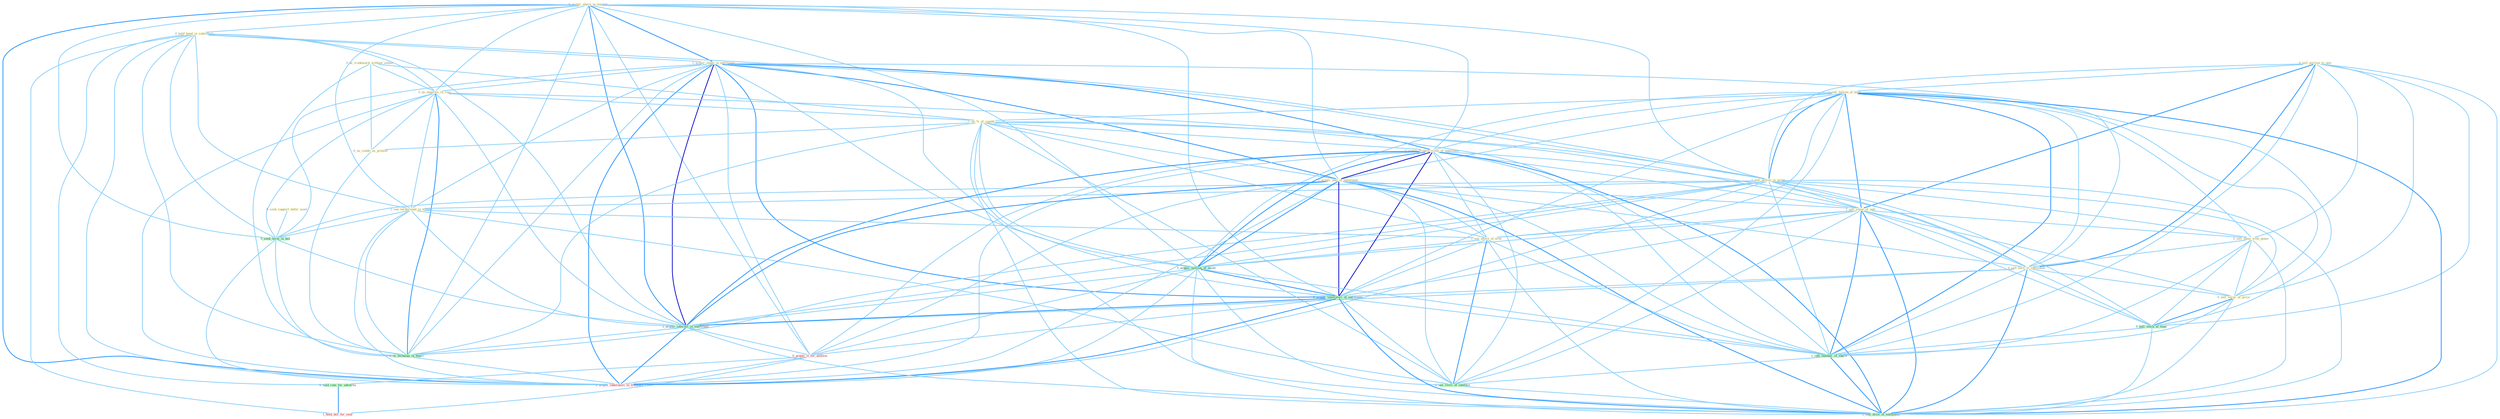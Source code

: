 Graph G{ 
    node
    [shape=polygon,style=filled,width=.5,height=.06,color="#BDFCC9",fixedsize=true,fontsize=4,
    fontcolor="#2f4f4f"];
    {node
    [color="#ffffe0", fontcolor="#8b7d6b"] "0_acquir_share_in_market " "0_sell_portion_to_unit " "0_hold_bond_in_subsidiari " "1_acquir_stake_in_entitynam " "0_us_trademark_without_author " "0_us_expertis_in_rest " "1_sell_billion_of_bond " "1_sell_billion_in_asset " "1_us_%_of_capabl " "0_seek_support_befor_meet " "1_acquir_treasur-trove_of_entitynam " "1_see_turnaround_in_trend " "1_acquir_unit_of_entitynam " "1_sell_some_of_unit " "1_see_effect_of_eros " "0_us_condit_as_pretext " "0_sell_them_with_gener " "0_sell_facil_to_entitynam " "0_sell_secur_at_price "}
{node [color="#fff0f5", fontcolor="#b22222"] "0_acquir_it_for_million " "0_acquir_laboratori_in_transact " "1_hold_bill_for_year "}
edge [color="#B0E2FF"];

	"0_acquir_share_in_market " -- "0_hold_bond_in_subsidiari " [w="1", color="#87cefa" ];
	"0_acquir_share_in_market " -- "1_acquir_stake_in_entitynam " [w="2", color="#1e90ff" , len=0.8];
	"0_acquir_share_in_market " -- "0_us_expertis_in_rest " [w="1", color="#87cefa" ];
	"0_acquir_share_in_market " -- "1_sell_billion_in_asset " [w="1", color="#87cefa" ];
	"0_acquir_share_in_market " -- "1_acquir_treasur-trove_of_entitynam " [w="1", color="#87cefa" ];
	"0_acquir_share_in_market " -- "1_see_turnaround_in_trend " [w="1", color="#87cefa" ];
	"0_acquir_share_in_market " -- "1_acquir_unit_of_entitynam " [w="1", color="#87cefa" ];
	"0_acquir_share_in_market " -- "1_acquir_million_of_asset " [w="1", color="#87cefa" ];
	"0_acquir_share_in_market " -- "1_acquir_laboratori_of_entitynam " [w="1", color="#87cefa" ];
	"0_acquir_share_in_market " -- "0_seek_term_in_bid " [w="1", color="#87cefa" ];
	"0_acquir_share_in_market " -- "1_acquir_interest_in_entitynam " [w="2", color="#1e90ff" , len=0.8];
	"0_acquir_share_in_market " -- "0_us_techniqu_in_heart " [w="1", color="#87cefa" ];
	"0_acquir_share_in_market " -- "0_acquir_it_for_million " [w="1", color="#87cefa" ];
	"0_acquir_share_in_market " -- "0_acquir_laboratori_in_transact " [w="2", color="#1e90ff" , len=0.8];
	"0_sell_portion_to_unit " -- "1_sell_billion_of_bond " [w="1", color="#87cefa" ];
	"0_sell_portion_to_unit " -- "1_sell_billion_in_asset " [w="1", color="#87cefa" ];
	"0_sell_portion_to_unit " -- "1_sell_some_of_unit " [w="2", color="#1e90ff" , len=0.8];
	"0_sell_portion_to_unit " -- "0_sell_them_with_gener " [w="1", color="#87cefa" ];
	"0_sell_portion_to_unit " -- "0_sell_facil_to_entitynam " [w="2", color="#1e90ff" , len=0.8];
	"0_sell_portion_to_unit " -- "0_sell_secur_at_price " [w="1", color="#87cefa" ];
	"0_sell_portion_to_unit " -- "0_sell_stock_at_time " [w="1", color="#87cefa" ];
	"0_sell_portion_to_unit " -- "1_sell_number_of_share " [w="1", color="#87cefa" ];
	"0_sell_portion_to_unit " -- "1_sell_divis_of_entitynam " [w="1", color="#87cefa" ];
	"0_hold_bond_in_subsidiari " -- "1_acquir_stake_in_entitynam " [w="1", color="#87cefa" ];
	"0_hold_bond_in_subsidiari " -- "0_us_expertis_in_rest " [w="1", color="#87cefa" ];
	"0_hold_bond_in_subsidiari " -- "1_sell_billion_in_asset " [w="1", color="#87cefa" ];
	"0_hold_bond_in_subsidiari " -- "1_see_turnaround_in_trend " [w="1", color="#87cefa" ];
	"0_hold_bond_in_subsidiari " -- "0_seek_term_in_bid " [w="1", color="#87cefa" ];
	"0_hold_bond_in_subsidiari " -- "1_acquir_interest_in_entitynam " [w="1", color="#87cefa" ];
	"0_hold_bond_in_subsidiari " -- "0_us_techniqu_in_heart " [w="1", color="#87cefa" ];
	"0_hold_bond_in_subsidiari " -- "0_hold_rate_for_advertis " [w="1", color="#87cefa" ];
	"0_hold_bond_in_subsidiari " -- "0_acquir_laboratori_in_transact " [w="1", color="#87cefa" ];
	"0_hold_bond_in_subsidiari " -- "1_hold_bill_for_year " [w="1", color="#87cefa" ];
	"1_acquir_stake_in_entitynam " -- "0_us_expertis_in_rest " [w="1", color="#87cefa" ];
	"1_acquir_stake_in_entitynam " -- "1_sell_billion_in_asset " [w="1", color="#87cefa" ];
	"1_acquir_stake_in_entitynam " -- "1_acquir_treasur-trove_of_entitynam " [w="2", color="#1e90ff" , len=0.8];
	"1_acquir_stake_in_entitynam " -- "1_see_turnaround_in_trend " [w="1", color="#87cefa" ];
	"1_acquir_stake_in_entitynam " -- "1_acquir_unit_of_entitynam " [w="2", color="#1e90ff" , len=0.8];
	"1_acquir_stake_in_entitynam " -- "0_sell_facil_to_entitynam " [w="1", color="#87cefa" ];
	"1_acquir_stake_in_entitynam " -- "1_acquir_million_of_asset " [w="1", color="#87cefa" ];
	"1_acquir_stake_in_entitynam " -- "1_acquir_laboratori_of_entitynam " [w="2", color="#1e90ff" , len=0.8];
	"1_acquir_stake_in_entitynam " -- "0_seek_term_in_bid " [w="1", color="#87cefa" ];
	"1_acquir_stake_in_entitynam " -- "1_acquir_interest_in_entitynam " [w="3", color="#0000cd" , len=0.6];
	"1_acquir_stake_in_entitynam " -- "0_us_techniqu_in_heart " [w="1", color="#87cefa" ];
	"1_acquir_stake_in_entitynam " -- "0_acquir_it_for_million " [w="1", color="#87cefa" ];
	"1_acquir_stake_in_entitynam " -- "0_acquir_laboratori_in_transact " [w="2", color="#1e90ff" , len=0.8];
	"1_acquir_stake_in_entitynam " -- "1_sell_divis_of_entitynam " [w="1", color="#87cefa" ];
	"0_us_trademark_without_author " -- "0_us_expertis_in_rest " [w="1", color="#87cefa" ];
	"0_us_trademark_without_author " -- "1_us_%_of_capabl " [w="1", color="#87cefa" ];
	"0_us_trademark_without_author " -- "0_us_condit_as_pretext " [w="1", color="#87cefa" ];
	"0_us_trademark_without_author " -- "0_us_techniqu_in_heart " [w="1", color="#87cefa" ];
	"0_us_expertis_in_rest " -- "1_sell_billion_in_asset " [w="1", color="#87cefa" ];
	"0_us_expertis_in_rest " -- "1_us_%_of_capabl " [w="1", color="#87cefa" ];
	"0_us_expertis_in_rest " -- "1_see_turnaround_in_trend " [w="1", color="#87cefa" ];
	"0_us_expertis_in_rest " -- "0_us_condit_as_pretext " [w="1", color="#87cefa" ];
	"0_us_expertis_in_rest " -- "0_seek_term_in_bid " [w="1", color="#87cefa" ];
	"0_us_expertis_in_rest " -- "1_acquir_interest_in_entitynam " [w="1", color="#87cefa" ];
	"0_us_expertis_in_rest " -- "0_us_techniqu_in_heart " [w="2", color="#1e90ff" , len=0.8];
	"0_us_expertis_in_rest " -- "0_acquir_laboratori_in_transact " [w="1", color="#87cefa" ];
	"1_sell_billion_of_bond " -- "1_sell_billion_in_asset " [w="2", color="#1e90ff" , len=0.8];
	"1_sell_billion_of_bond " -- "1_us_%_of_capabl " [w="1", color="#87cefa" ];
	"1_sell_billion_of_bond " -- "1_acquir_treasur-trove_of_entitynam " [w="1", color="#87cefa" ];
	"1_sell_billion_of_bond " -- "1_acquir_unit_of_entitynam " [w="1", color="#87cefa" ];
	"1_sell_billion_of_bond " -- "1_sell_some_of_unit " [w="2", color="#1e90ff" , len=0.8];
	"1_sell_billion_of_bond " -- "1_see_effect_of_eros " [w="1", color="#87cefa" ];
	"1_sell_billion_of_bond " -- "0_sell_them_with_gener " [w="1", color="#87cefa" ];
	"1_sell_billion_of_bond " -- "0_sell_facil_to_entitynam " [w="1", color="#87cefa" ];
	"1_sell_billion_of_bond " -- "0_sell_secur_at_price " [w="1", color="#87cefa" ];
	"1_sell_billion_of_bond " -- "1_acquir_million_of_asset " [w="1", color="#87cefa" ];
	"1_sell_billion_of_bond " -- "1_acquir_laboratori_of_entitynam " [w="1", color="#87cefa" ];
	"1_sell_billion_of_bond " -- "0_sell_stock_at_time " [w="1", color="#87cefa" ];
	"1_sell_billion_of_bond " -- "1_sell_number_of_share " [w="2", color="#1e90ff" , len=0.8];
	"1_sell_billion_of_bond " -- "1_see_reviv_of_interest " [w="1", color="#87cefa" ];
	"1_sell_billion_of_bond " -- "1_sell_divis_of_entitynam " [w="2", color="#1e90ff" , len=0.8];
	"1_sell_billion_in_asset " -- "1_see_turnaround_in_trend " [w="1", color="#87cefa" ];
	"1_sell_billion_in_asset " -- "1_sell_some_of_unit " [w="1", color="#87cefa" ];
	"1_sell_billion_in_asset " -- "0_sell_them_with_gener " [w="1", color="#87cefa" ];
	"1_sell_billion_in_asset " -- "0_sell_facil_to_entitynam " [w="1", color="#87cefa" ];
	"1_sell_billion_in_asset " -- "0_sell_secur_at_price " [w="1", color="#87cefa" ];
	"1_sell_billion_in_asset " -- "1_acquir_million_of_asset " [w="1", color="#87cefa" ];
	"1_sell_billion_in_asset " -- "0_seek_term_in_bid " [w="1", color="#87cefa" ];
	"1_sell_billion_in_asset " -- "1_acquir_interest_in_entitynam " [w="1", color="#87cefa" ];
	"1_sell_billion_in_asset " -- "0_us_techniqu_in_heart " [w="1", color="#87cefa" ];
	"1_sell_billion_in_asset " -- "0_acquir_laboratori_in_transact " [w="1", color="#87cefa" ];
	"1_sell_billion_in_asset " -- "0_sell_stock_at_time " [w="1", color="#87cefa" ];
	"1_sell_billion_in_asset " -- "1_sell_number_of_share " [w="1", color="#87cefa" ];
	"1_sell_billion_in_asset " -- "1_sell_divis_of_entitynam " [w="1", color="#87cefa" ];
	"1_us_%_of_capabl " -- "1_acquir_treasur-trove_of_entitynam " [w="1", color="#87cefa" ];
	"1_us_%_of_capabl " -- "1_acquir_unit_of_entitynam " [w="1", color="#87cefa" ];
	"1_us_%_of_capabl " -- "1_sell_some_of_unit " [w="1", color="#87cefa" ];
	"1_us_%_of_capabl " -- "1_see_effect_of_eros " [w="1", color="#87cefa" ];
	"1_us_%_of_capabl " -- "0_us_condit_as_pretext " [w="1", color="#87cefa" ];
	"1_us_%_of_capabl " -- "1_acquir_million_of_asset " [w="1", color="#87cefa" ];
	"1_us_%_of_capabl " -- "1_acquir_laboratori_of_entitynam " [w="1", color="#87cefa" ];
	"1_us_%_of_capabl " -- "0_us_techniqu_in_heart " [w="1", color="#87cefa" ];
	"1_us_%_of_capabl " -- "1_sell_number_of_share " [w="1", color="#87cefa" ];
	"1_us_%_of_capabl " -- "1_see_reviv_of_interest " [w="1", color="#87cefa" ];
	"1_us_%_of_capabl " -- "1_sell_divis_of_entitynam " [w="1", color="#87cefa" ];
	"0_seek_support_befor_meet " -- "0_seek_term_in_bid " [w="1", color="#87cefa" ];
	"1_acquir_treasur-trove_of_entitynam " -- "1_acquir_unit_of_entitynam " [w="3", color="#0000cd" , len=0.6];
	"1_acquir_treasur-trove_of_entitynam " -- "1_sell_some_of_unit " [w="1", color="#87cefa" ];
	"1_acquir_treasur-trove_of_entitynam " -- "1_see_effect_of_eros " [w="1", color="#87cefa" ];
	"1_acquir_treasur-trove_of_entitynam " -- "0_sell_facil_to_entitynam " [w="1", color="#87cefa" ];
	"1_acquir_treasur-trove_of_entitynam " -- "1_acquir_million_of_asset " [w="2", color="#1e90ff" , len=0.8];
	"1_acquir_treasur-trove_of_entitynam " -- "1_acquir_laboratori_of_entitynam " [w="3", color="#0000cd" , len=0.6];
	"1_acquir_treasur-trove_of_entitynam " -- "1_acquir_interest_in_entitynam " [w="2", color="#1e90ff" , len=0.8];
	"1_acquir_treasur-trove_of_entitynam " -- "0_acquir_it_for_million " [w="1", color="#87cefa" ];
	"1_acquir_treasur-trove_of_entitynam " -- "0_acquir_laboratori_in_transact " [w="1", color="#87cefa" ];
	"1_acquir_treasur-trove_of_entitynam " -- "1_sell_number_of_share " [w="1", color="#87cefa" ];
	"1_acquir_treasur-trove_of_entitynam " -- "1_see_reviv_of_interest " [w="1", color="#87cefa" ];
	"1_acquir_treasur-trove_of_entitynam " -- "1_sell_divis_of_entitynam " [w="2", color="#1e90ff" , len=0.8];
	"1_see_turnaround_in_trend " -- "1_see_effect_of_eros " [w="1", color="#87cefa" ];
	"1_see_turnaround_in_trend " -- "0_seek_term_in_bid " [w="1", color="#87cefa" ];
	"1_see_turnaround_in_trend " -- "1_acquir_interest_in_entitynam " [w="1", color="#87cefa" ];
	"1_see_turnaround_in_trend " -- "0_us_techniqu_in_heart " [w="1", color="#87cefa" ];
	"1_see_turnaround_in_trend " -- "0_acquir_laboratori_in_transact " [w="1", color="#87cefa" ];
	"1_see_turnaround_in_trend " -- "1_see_reviv_of_interest " [w="1", color="#87cefa" ];
	"1_acquir_unit_of_entitynam " -- "1_sell_some_of_unit " [w="1", color="#87cefa" ];
	"1_acquir_unit_of_entitynam " -- "1_see_effect_of_eros " [w="1", color="#87cefa" ];
	"1_acquir_unit_of_entitynam " -- "0_sell_facil_to_entitynam " [w="1", color="#87cefa" ];
	"1_acquir_unit_of_entitynam " -- "1_acquir_million_of_asset " [w="2", color="#1e90ff" , len=0.8];
	"1_acquir_unit_of_entitynam " -- "1_acquir_laboratori_of_entitynam " [w="3", color="#0000cd" , len=0.6];
	"1_acquir_unit_of_entitynam " -- "1_acquir_interest_in_entitynam " [w="2", color="#1e90ff" , len=0.8];
	"1_acquir_unit_of_entitynam " -- "0_acquir_it_for_million " [w="1", color="#87cefa" ];
	"1_acquir_unit_of_entitynam " -- "0_acquir_laboratori_in_transact " [w="1", color="#87cefa" ];
	"1_acquir_unit_of_entitynam " -- "1_sell_number_of_share " [w="1", color="#87cefa" ];
	"1_acquir_unit_of_entitynam " -- "1_see_reviv_of_interest " [w="1", color="#87cefa" ];
	"1_acquir_unit_of_entitynam " -- "1_sell_divis_of_entitynam " [w="2", color="#1e90ff" , len=0.8];
	"1_sell_some_of_unit " -- "1_see_effect_of_eros " [w="1", color="#87cefa" ];
	"1_sell_some_of_unit " -- "0_sell_them_with_gener " [w="1", color="#87cefa" ];
	"1_sell_some_of_unit " -- "0_sell_facil_to_entitynam " [w="1", color="#87cefa" ];
	"1_sell_some_of_unit " -- "0_sell_secur_at_price " [w="1", color="#87cefa" ];
	"1_sell_some_of_unit " -- "1_acquir_million_of_asset " [w="1", color="#87cefa" ];
	"1_sell_some_of_unit " -- "1_acquir_laboratori_of_entitynam " [w="1", color="#87cefa" ];
	"1_sell_some_of_unit " -- "0_sell_stock_at_time " [w="1", color="#87cefa" ];
	"1_sell_some_of_unit " -- "1_sell_number_of_share " [w="2", color="#1e90ff" , len=0.8];
	"1_sell_some_of_unit " -- "1_see_reviv_of_interest " [w="1", color="#87cefa" ];
	"1_sell_some_of_unit " -- "1_sell_divis_of_entitynam " [w="2", color="#1e90ff" , len=0.8];
	"1_see_effect_of_eros " -- "1_acquir_million_of_asset " [w="1", color="#87cefa" ];
	"1_see_effect_of_eros " -- "1_acquir_laboratori_of_entitynam " [w="1", color="#87cefa" ];
	"1_see_effect_of_eros " -- "1_sell_number_of_share " [w="1", color="#87cefa" ];
	"1_see_effect_of_eros " -- "1_see_reviv_of_interest " [w="2", color="#1e90ff" , len=0.8];
	"1_see_effect_of_eros " -- "1_sell_divis_of_entitynam " [w="1", color="#87cefa" ];
	"0_us_condit_as_pretext " -- "0_us_techniqu_in_heart " [w="1", color="#87cefa" ];
	"0_sell_them_with_gener " -- "0_sell_facil_to_entitynam " [w="1", color="#87cefa" ];
	"0_sell_them_with_gener " -- "0_sell_secur_at_price " [w="1", color="#87cefa" ];
	"0_sell_them_with_gener " -- "0_sell_stock_at_time " [w="1", color="#87cefa" ];
	"0_sell_them_with_gener " -- "1_sell_number_of_share " [w="1", color="#87cefa" ];
	"0_sell_them_with_gener " -- "1_sell_divis_of_entitynam " [w="1", color="#87cefa" ];
	"0_sell_facil_to_entitynam " -- "0_sell_secur_at_price " [w="1", color="#87cefa" ];
	"0_sell_facil_to_entitynam " -- "1_acquir_laboratori_of_entitynam " [w="1", color="#87cefa" ];
	"0_sell_facil_to_entitynam " -- "1_acquir_interest_in_entitynam " [w="1", color="#87cefa" ];
	"0_sell_facil_to_entitynam " -- "0_sell_stock_at_time " [w="1", color="#87cefa" ];
	"0_sell_facil_to_entitynam " -- "1_sell_number_of_share " [w="1", color="#87cefa" ];
	"0_sell_facil_to_entitynam " -- "1_sell_divis_of_entitynam " [w="2", color="#1e90ff" , len=0.8];
	"0_sell_secur_at_price " -- "0_sell_stock_at_time " [w="2", color="#1e90ff" , len=0.8];
	"0_sell_secur_at_price " -- "1_sell_number_of_share " [w="1", color="#87cefa" ];
	"0_sell_secur_at_price " -- "1_sell_divis_of_entitynam " [w="1", color="#87cefa" ];
	"1_acquir_million_of_asset " -- "1_acquir_laboratori_of_entitynam " [w="2", color="#1e90ff" , len=0.8];
	"1_acquir_million_of_asset " -- "1_acquir_interest_in_entitynam " [w="1", color="#87cefa" ];
	"1_acquir_million_of_asset " -- "0_acquir_it_for_million " [w="1", color="#87cefa" ];
	"1_acquir_million_of_asset " -- "0_acquir_laboratori_in_transact " [w="1", color="#87cefa" ];
	"1_acquir_million_of_asset " -- "1_sell_number_of_share " [w="1", color="#87cefa" ];
	"1_acquir_million_of_asset " -- "1_see_reviv_of_interest " [w="1", color="#87cefa" ];
	"1_acquir_million_of_asset " -- "1_sell_divis_of_entitynam " [w="1", color="#87cefa" ];
	"1_acquir_laboratori_of_entitynam " -- "1_acquir_interest_in_entitynam " [w="2", color="#1e90ff" , len=0.8];
	"1_acquir_laboratori_of_entitynam " -- "0_acquir_it_for_million " [w="1", color="#87cefa" ];
	"1_acquir_laboratori_of_entitynam " -- "0_acquir_laboratori_in_transact " [w="2", color="#1e90ff" , len=0.8];
	"1_acquir_laboratori_of_entitynam " -- "1_sell_number_of_share " [w="1", color="#87cefa" ];
	"1_acquir_laboratori_of_entitynam " -- "1_see_reviv_of_interest " [w="1", color="#87cefa" ];
	"1_acquir_laboratori_of_entitynam " -- "1_sell_divis_of_entitynam " [w="2", color="#1e90ff" , len=0.8];
	"0_seek_term_in_bid " -- "1_acquir_interest_in_entitynam " [w="1", color="#87cefa" ];
	"0_seek_term_in_bid " -- "0_us_techniqu_in_heart " [w="1", color="#87cefa" ];
	"0_seek_term_in_bid " -- "0_acquir_laboratori_in_transact " [w="1", color="#87cefa" ];
	"1_acquir_interest_in_entitynam " -- "0_us_techniqu_in_heart " [w="1", color="#87cefa" ];
	"1_acquir_interest_in_entitynam " -- "0_acquir_it_for_million " [w="1", color="#87cefa" ];
	"1_acquir_interest_in_entitynam " -- "0_acquir_laboratori_in_transact " [w="2", color="#1e90ff" , len=0.8];
	"1_acquir_interest_in_entitynam " -- "1_sell_divis_of_entitynam " [w="1", color="#87cefa" ];
	"0_us_techniqu_in_heart " -- "0_acquir_laboratori_in_transact " [w="1", color="#87cefa" ];
	"0_acquir_it_for_million " -- "0_hold_rate_for_advertis " [w="1", color="#87cefa" ];
	"0_acquir_it_for_million " -- "0_acquir_laboratori_in_transact " [w="1", color="#87cefa" ];
	"0_acquir_it_for_million " -- "1_hold_bill_for_year " [w="1", color="#87cefa" ];
	"0_hold_rate_for_advertis " -- "1_hold_bill_for_year " [w="2", color="#1e90ff" , len=0.8];
	"0_sell_stock_at_time " -- "1_sell_number_of_share " [w="1", color="#87cefa" ];
	"0_sell_stock_at_time " -- "1_sell_divis_of_entitynam " [w="1", color="#87cefa" ];
	"1_sell_number_of_share " -- "1_see_reviv_of_interest " [w="1", color="#87cefa" ];
	"1_sell_number_of_share " -- "1_sell_divis_of_entitynam " [w="2", color="#1e90ff" , len=0.8];
	"1_see_reviv_of_interest " -- "1_sell_divis_of_entitynam " [w="1", color="#87cefa" ];
}